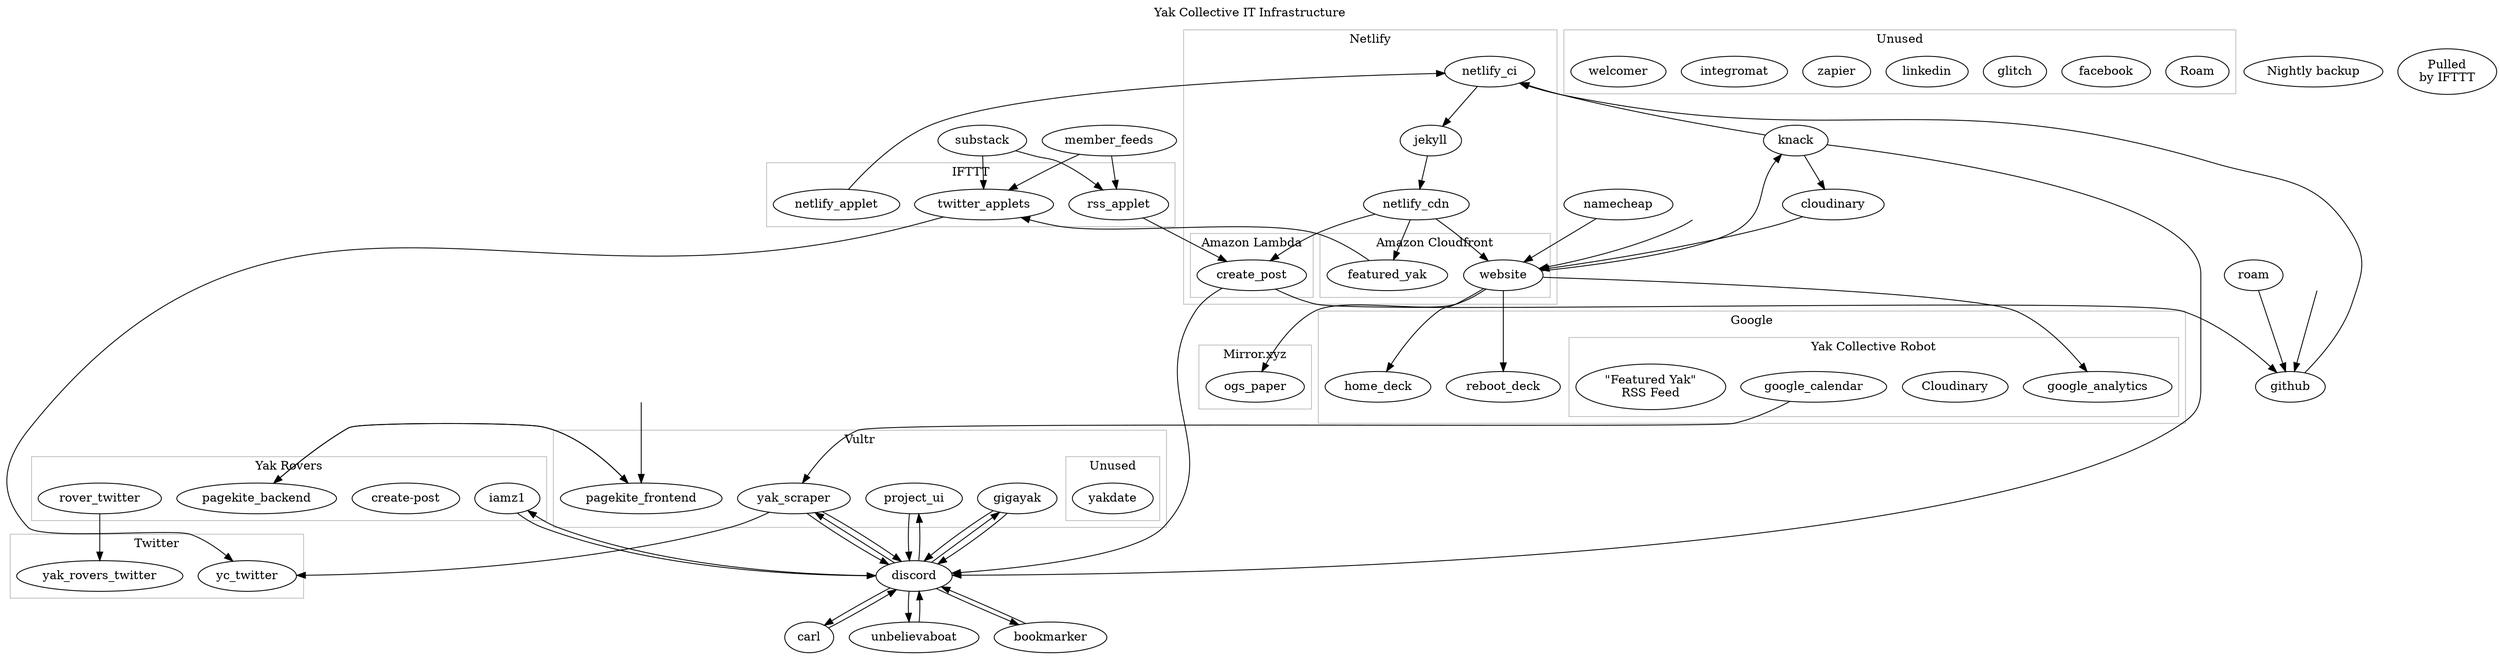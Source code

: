 # A dot file which includes all (known) Yak Collective IT
# infrastructure.
#
# Unlike standard Graphviz dot, we define some macros (in `macros.sed`)
# that need to be replaced pre-render. You should familiarize yourself
# with that file before editing this one.

digraph yak_infrastructure {
	labelloc = "t";
	label = "Yak Collective IT Infrastructure";
	labelURL = "https://roamresearch.com/#/app/ArtOfGig/page/6fhTlx1p_";

	# Components
	#
	subgraph cluster_google {
		labelloc = "t";
		label = "Google";
		color = "gray";

		subgraph cluster_robot {
			labelloc = "t";
			label = "Yak Collective Robot";
			labelURL = "https://roamresearch.com/#/app/ArtOfGig/page/bRd-QWJA0";
			color = "gray";

			google_analytics INTERNAL_SERVICE [label = "Google\nAnalytics"] [URL = "https://roamresearch.com/#/app/ArtOfGig/page/gkim0kNQ8"];
			google_calendar STATIC_DATA [label = "Google\nCalendar"] [URL = "https://roamresearch.com/#/app/ArtOfGig/page/5JAKKBvdi"];
		}

		reboot_deck STATIC_DATA [label = "\"Don't Waste the\nReboot\" deck"] [URL = "https://docs.google.com/presentation/d/1OfBuSq4SImE1Gq2EaAGCAlkwC8LZRCWx-7O_VOHJ5TI/edit"];
		home_deck STATIC_DATA [label = "\"The New Old\nHome\" deck"] [URL = "https://docs.google.com/presentation/d/1Bgs4e6YIEydMot0VM4lf-onZM2z6Zei3n87f3JHCeSk/edit"];
	}

	subgraph cluster_mirror {
		labelloc = "t";
		label = "Mirror.xyz";
		labelURL = "https://roamresearch.com/#/app/ArtOfGig/page/wTZFaIrwc";
		color = "gray";

		ogs_paper STATIC_DATA [label = "The Art of\nOnline Governance"];
	}

	subgraph cluster_rovers {
		labelloc = "t";
		label = "Yak Rovers";
		labelURL = "https://roamresearch.com/#/app/ArtOfGig/page/QmE-vAzPn";
		color = "gray";

		iamz1 APPLET [label = "IamZ1"] [URL = "https://roamresearch.com/#/app/ArtOfGig/page/UJJ21SsLC"];
		rover_twitter APPLET [label = "Rover-Twitter"] [URL = "https://roamresearch.com/#/app/ArtOfGig/page/SIgMI9pV7"];
		pagekite_backend APPLET [label = "Pagekite\n(backend)"] [URL = "https://roamresearch.com/#/app/ArtOfGig/page/rQBs_dFEE"];
	}

	subgraph cluster_twitter {
		labelloc = "t";
		label = "Twitter";
		labelURL = "https://roamresearch.com/#/app/ArtOfGig/page/ssp9sORuP";
		color = "gray";

		yc_twitter APPLET [label = "@yak_collective"] [URL = "https://twitter.com/yak_collective"];
		yak_rovers_twitter APPLET [label = "@RoversYak"] [URL = "https://twitter.com/RoversYak"];
	}

	subgraph cluster_vultr {
		labelloc = "t";
		label = "Vultr";
		labelURL = "https://roamresearch.com/#/app/ArtOfGig/page/WpgCSZdjg";
		color = "gray";

		gigayak APPLET [label = "gigayak"] [URL = "https://roamresearch.com/#/app/ArtOfGig/page/_1voFfg7g"];
		project_ui APPLET [label = "Project_UI"] [URL = "https://roamresearch.com/#/app/ArtOfGig/page/6F1F3oaNT"];
		yak_scraper APPLET [label = "Shepherd / \nyak_scraper"] [URL = "https://roamresearch.com/#/app/ArtOfGig/page/AaFxsbkdW"];
		pagekite_frontend APPLET [label = "Pagekite\n(frontend)"] [URL = "https://roamresearch.com/#/app/ArtOfGig/page/6BNamvVZb"];

		subgraph cluster_vultr_unused {
			labelloc = "t";
			label = "Unused";
			color = "gray";

			yakdate APPLET [label = "yakdate"] [URL = "https://roamresearch.com/#/app/ArtOfGig/page/h8CetC_Re"];
		}
	}

	carl INTERNAL_SERVICE [label = "Carl"] [URL = "https://roamresearch.com/#/app/ArtOfGig/page/wfmK-RIl1"];

	unbelievaboat INTERNAL_SERVICE [label = "UnbelievaBoat"] [URL = "https://roamresearch.com/#/app/ArtOfGig/page/V0Psko_9g"];

	bookmarker INTERNAL_SERVICE [label = "Bookmarker"] [URL = "https://roamresearch.com/#/app/ArtOfGig/page/olyafjy4D"];

	discord EXTERNAL_SERVICE [label = "Discord"] [URL = "https://roamresearch.com/#/app/ArtOfGig/page/AsI1N4yGZ"];

	substack EXTERNAL_SERVICE [label = "Substack"] [URL = "https://roamresearch.com/#/app/ArtOfGig/page/kMaCo6Xc-"];

	member_feeds STATIC_DATA [label = "Member RSS\nFeeds"] [URL = "https://roamresearch.com/#/app/ArtOfGig/page/RLF445t5m"];

	subgraph cluster_unused {
		labelloc = "t";
		label = "Unused";
		color = "gray";

		facebook EXTERNAL_SERVICE [label = "Facebook"] [URL = "https://roamresearch.com/#/app/ArtOfGig/page/WZKSWTGz5"];
		glitch INTERNAL_SERVICE [label = "Glitch"] [URL = "https://roamresearch.com/#/app/ArtOfGig/page/bTxU0ABQS"];
		linkedin EXTERNAL_SERVICE [label = "LinkedIn"] [URL = "https://roamresearch.com/#/app/ArtOfGig/page/M17w4lZJB"];
		zapier INTERNAL_SERVICE [label = "Zapier"] [URL = "https://roamresearch.com/#/app/ArtOfGig/page/WW4JidMuQ"];

		integromat INTERNAL_SERVICE [label = "Integromat"] [URL = "https://roamresearch.com/#/app/ArtOfGig/page/ExYczJs8u"];

		welcomer INTERNAL_SERVICE [label = "Welcomer"] [URL = "https://roamresearch.com/#/app/ArtOfGig/page/6EFGxN2M8"];
	}

	subgraph cluster_ifttt {
		labelloc = "t";
		label = "IFTTT";
		labelURL = "https://roamresearch.com/#/app/ArtOfGig/page/1jMx-b5Fs";
		color = "gray";

		rss_applet APPLET [label = "create-post\nApplets"] [URL = "https://roamresearch.com/#/app/ArtOfGig/page/ucCeiIsih"];
		twitter_applets APPLET [label = "Twitter\nApplets"] [URL = "https://roamresearch.com/#/app/ArtOfGig/page/j7DInC9sg"];
		netlify_applet APPLET [label = "Netlify Build\nHook Applet"] [URL = "https://roamresearch.com/#/app/ArtOfGig/page/EWP06EjZH"];
	}

	github INTERNAL_SERVICE [label = "GitHub"] [URL = "https://roamresearch.com/#/app/ArtOfGig/page/1PVNV7Ell"];

	subgraph cluster_netlify {
		labelloc = "t";
		label = "Netlify";
		labelURL = "https://roamresearch.com/#/app/ArtOfGig/page/SVNduLQJn";
		color = "gray";

		netlify_ci INTERNAL_SERVICE [label = "Netlify Continuous\nIntegration"] [URL = "https://roamresearch.com/#/app/ArtOfGig/page/lfZqzDmtI"];
		jekyll APPLET [label = "Jekyll"] [URL = "https://roamresearch.com/#/app/ArtOfGig/page/fF35dWNYl"];
		netlify_cdn INTERNAL_SERVICE [label = "Netlify\nCDN"] [URL = "https://roamresearch.com/#/app/ArtOfGig/page/R-E2CDAe2"];

		subgraph cluster_cloudfront {
			labelloc = "t";
			label = "Amazon Cloudfront";
			color = "gray";

			website STATIC_DATA [label = "Yak Collective\nWebsite"] [URL = "https://roamresearch.com/#/app/ArtOfGig/page/h0Wx539Oq"];
			featured_yak STATIC_DATA [label = "\"Featured Yak\"\nRSS Feed"] [URL = "https://roamresearch.com/#/app/ArtOfGig/page/ZzuH6YDFq"];
		}

		subgraph cluster_lambda {
			labelloc = "t";
			label = "Amazon Lambda";
			color = "gray";

			create_post APPLET [label = "create-post"] [URL = "https://roamresearch.com/#/app/ArtOfGig/page/wDK81GyfO"];
		}
	}

	namecheap INTERNAL_SERVICE [label = "Namecheap"] [URL = "https://roamresearch.com/#/app/ArtOfGig/page/SrB_NQUiU"];

	cloudinary INTERNAL_SERVICE [label = "Cloudinary"] [URL = "https://roamresearch.com/#/app/ArtOfGig/page/aZug23GyY"];

	knack EXTERNAL_SERVICE [label = "Knack"] [URL = "https://roamresearch.com/#/app/ArtOfGig/page/FDjmLsCeR"];

	roam EXTERNAL_SERVICE [label = "Roam"] [URL = "https://roamresearch.com/#/app/ArtOfGig/page/FEPWC0DLJ"];

	# Hidden user interaction nodes
	#
	visitor [shape = plaintext] [label = ""];
	developer [shape = plaintext] [label = ""];
	driver [shape = plaintext] [label = ""];

	# Website data flows to Google
	#
	website -> google_analytics AUTO_DATA [label = "Visitor analytics"];
	website -> {reboot_deck, home_deck} USER_DATA [label = "Google Slides / PDF"];
	website -> ogs_paper USER_DATA [label = "Mirror\npublication"];

	# Member registration flow
	#
	visitor -> website USER_DATA [label = "Website visitor"];
	website -> knack USER_DATA [label = "Sign up form\n(minimal data)"];
	knack -> discord USER_DATA [label = "Invite link"];

	# Member interactions
	#
	discord -> {bookmarker, carl, unbelievaboat} AUTO_DATA [label = "Command"];
	{bookmarker, carl, unbelievaboat} -> discord AUTO_DATA [label = "Response"];

	discord -> {gigayak, yak_scraper} USER_DATA [label = "User\ncommand"];
	{gigayak, yak_scraper} -> discord USER_DATA [label = "Requested info or\nacknowledgement"];
	yak_scraper -> yc_twitter USER_DATA [label = "$yaktweet"];

	discord -> project_ui AUTO_DATA [label = "Channel\ninformation"];
	project_ui -> discord AUTO_DATA [label = "Build\n#project-notifications"];

	gigayak -> discord USER_DATA [label = "Build\n#gig-list"];

	# Yak rovers
	#
	discord -> iamz1 USER_DATA [label = "Rover command"];
	iamz1 -> discord USER_DATA [label = "Rover response"];
	rover_twitter -> yak_rovers_twitter AUTO_DATA [label = "Rover status"];
	driver -> pagekite_frontend USER_DATA [label = "Rover\nAPI call"];
	pagekite_frontend -> pagekite_backend USER_DATA [label = "Rover\nAPI call"];
	pagekite_backend -> pagekite_frontend USER_DATA [label = "Rover API\nresponse"];

	# Building the website
	#
	developer -> github USER_DATA [label = "Git commit"];
	github -> netlify_ci AUTO_DATA [label = "Repo contents pushed\non commit"];
	netlify_applet -> netlify_ci AUTO_DATA [label = "Trigger rebuild\nevery 24 hours"];
	knack -> netlify_ci AUTO_DATA [label = "Pull member data\nduring build process"];
	netlify_ci -> jekyll AUTO_DATA [label = "Build website"];
	jekyll -> netlify_cdn AUTO_DATA [label = "Optimize & deploy\nwebsite files"];
	namecheap -> website USER_DATA [label = "DNS information"];
	netlify_cdn -> {website, featured_yak} AUTO_DATA [label = "Push to Amazon\nCloudfront"];
	netlify_cdn -> create_post AUTO_DATA [label = "Create Amazon\nLambda function"];
	knack -> cloudinary AUTO_DATA [label = "Image\nprocessing"];
	cloudinary -> website USER_DATA [label = "Serve images\nto visitors"];

	# Various RSS feeds to the website/Discord
	#
	{member_feeds, substack} -> rss_applet USER_DATA [label = "Pulled\nby IFTTT"];
	rss_applet -> create_post AUTO_DATA [label = "RSS post data\nto webhook"];
	create_post -> github AUTO_DATA [label = "Commit new\nmember post"];
	create_post -> discord AUTO_DATA [label = "Post in\n#yaktalk-content"];

	# Various RSS feeds to Twitter/Discord
	#
	{member_feeds, substack} -> twitter_applets USER_DATA [label = "Pulled\nby IFTTT"];
	featured_yak -> twitter_applets AUTO_DATA [label = "Pulled\nby IFTTT"];
	twitter_applets -> yc_twitter AUTO_DATA [label = "Tweet about\nnew content"];

	# Google Calendar ->  Discord
	#
	google_calendar -> yak_scraper AUTO_DATA [label = "Google Calendar\nAPI"];
	yak_scraper -> discord AUTO_DATA [label = "Post in\n#events-this-week"];

	# Backup
	#
	roam -> github AUTO_DATA [label = "Nightly backup"];
}
